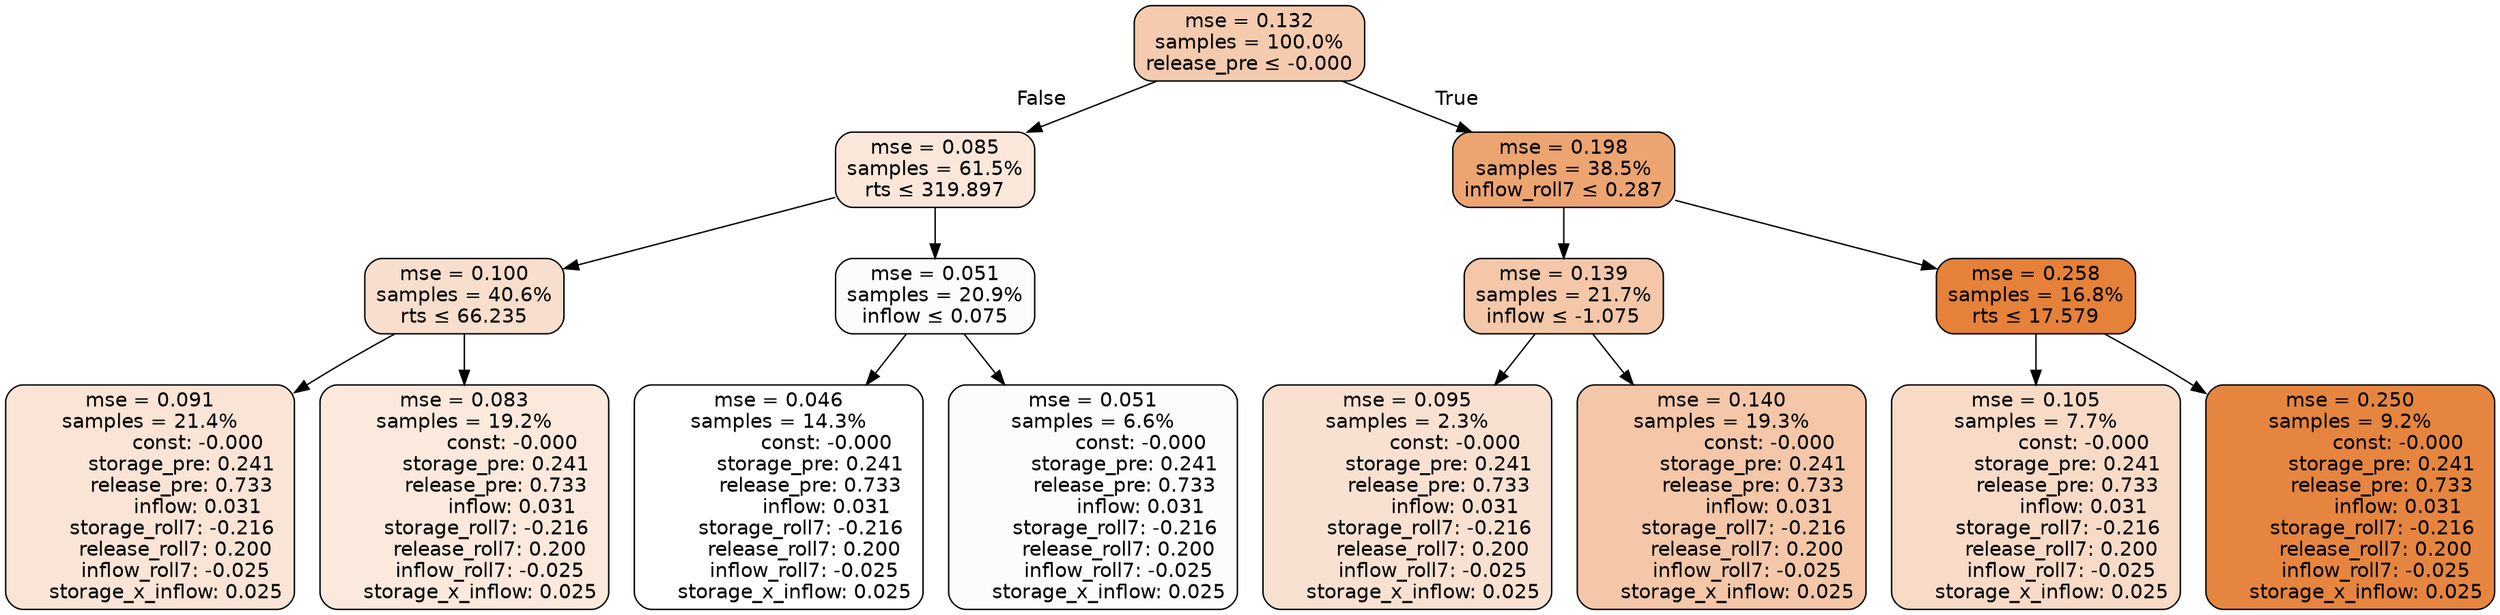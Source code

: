 digraph tree {
node [shape=rectangle, style="filled, rounded", color="black", fontname=helvetica] ;
edge [fontname=helvetica] ;
	"0" [label="mse = 0.132
samples = 100.0%
release_pre &le; -0.000", fillcolor="#f4cbae"]
	"1" [label="mse = 0.085
samples = 61.5%
rts &le; 319.897", fillcolor="#fae7da"]
	"2" [label="mse = 0.100
samples = 40.6%
rts &le; 66.235", fillcolor="#f8decc"]
	"3" [label="mse = 0.091
samples = 21.4%
               const: -0.000
          storage_pre: 0.241
          release_pre: 0.733
               inflow: 0.031
       storage_roll7: -0.216
        release_roll7: 0.200
        inflow_roll7: -0.025
     storage_x_inflow: 0.025", fillcolor="#f9e4d5"]
	"4" [label="mse = 0.083
samples = 19.2%
               const: -0.000
          storage_pre: 0.241
          release_pre: 0.733
               inflow: 0.031
       storage_roll7: -0.216
        release_roll7: 0.200
        inflow_roll7: -0.025
     storage_x_inflow: 0.025", fillcolor="#fae9dc"]
	"5" [label="mse = 0.051
samples = 20.9%
inflow &le; 0.075", fillcolor="#fefcfa"]
	"6" [label="mse = 0.046
samples = 14.3%
               const: -0.000
          storage_pre: 0.241
          release_pre: 0.733
               inflow: 0.031
       storage_roll7: -0.216
        release_roll7: 0.200
        inflow_roll7: -0.025
     storage_x_inflow: 0.025", fillcolor="#ffffff"]
	"7" [label="mse = 0.051
samples = 6.6%
               const: -0.000
          storage_pre: 0.241
          release_pre: 0.733
               inflow: 0.031
       storage_roll7: -0.216
        release_roll7: 0.200
        inflow_roll7: -0.025
     storage_x_inflow: 0.025", fillcolor="#fefcfa"]
	"8" [label="mse = 0.198
samples = 38.5%
inflow_roll7 &le; 0.287", fillcolor="#eca471"]
	"9" [label="mse = 0.139
samples = 21.7%
inflow &le; -1.075", fillcolor="#f3c7a8"]
	"10" [label="mse = 0.095
samples = 2.3%
               const: -0.000
          storage_pre: 0.241
          release_pre: 0.733
               inflow: 0.031
       storage_roll7: -0.216
        release_roll7: 0.200
        inflow_roll7: -0.025
     storage_x_inflow: 0.025", fillcolor="#f8e1d1"]
	"11" [label="mse = 0.140
samples = 19.3%
               const: -0.000
          storage_pre: 0.241
          release_pre: 0.733
               inflow: 0.031
       storage_roll7: -0.216
        release_roll7: 0.200
        inflow_roll7: -0.025
     storage_x_inflow: 0.025", fillcolor="#f3c7a7"]
	"12" [label="mse = 0.258
samples = 16.8%
rts &le; 17.579", fillcolor="#e58139"]
	"13" [label="mse = 0.105
samples = 7.7%
               const: -0.000
          storage_pre: 0.241
          release_pre: 0.733
               inflow: 0.031
       storage_roll7: -0.216
        release_roll7: 0.200
        inflow_roll7: -0.025
     storage_x_inflow: 0.025", fillcolor="#f7dbc7"]
	"14" [label="mse = 0.250
samples = 9.2%
               const: -0.000
          storage_pre: 0.241
          release_pre: 0.733
               inflow: 0.031
       storage_roll7: -0.216
        release_roll7: 0.200
        inflow_roll7: -0.025
     storage_x_inflow: 0.025", fillcolor="#e58540"]

	"0" -> "1" [labeldistance=2.5, labelangle=45, headlabel="False"]
	"1" -> "2"
	"2" -> "3"
	"2" -> "4"
	"1" -> "5"
	"5" -> "6"
	"5" -> "7"
	"0" -> "8" [labeldistance=2.5, labelangle=-45, headlabel="True"]
	"8" -> "9"
	"9" -> "10"
	"9" -> "11"
	"8" -> "12"
	"12" -> "13"
	"12" -> "14"
}
